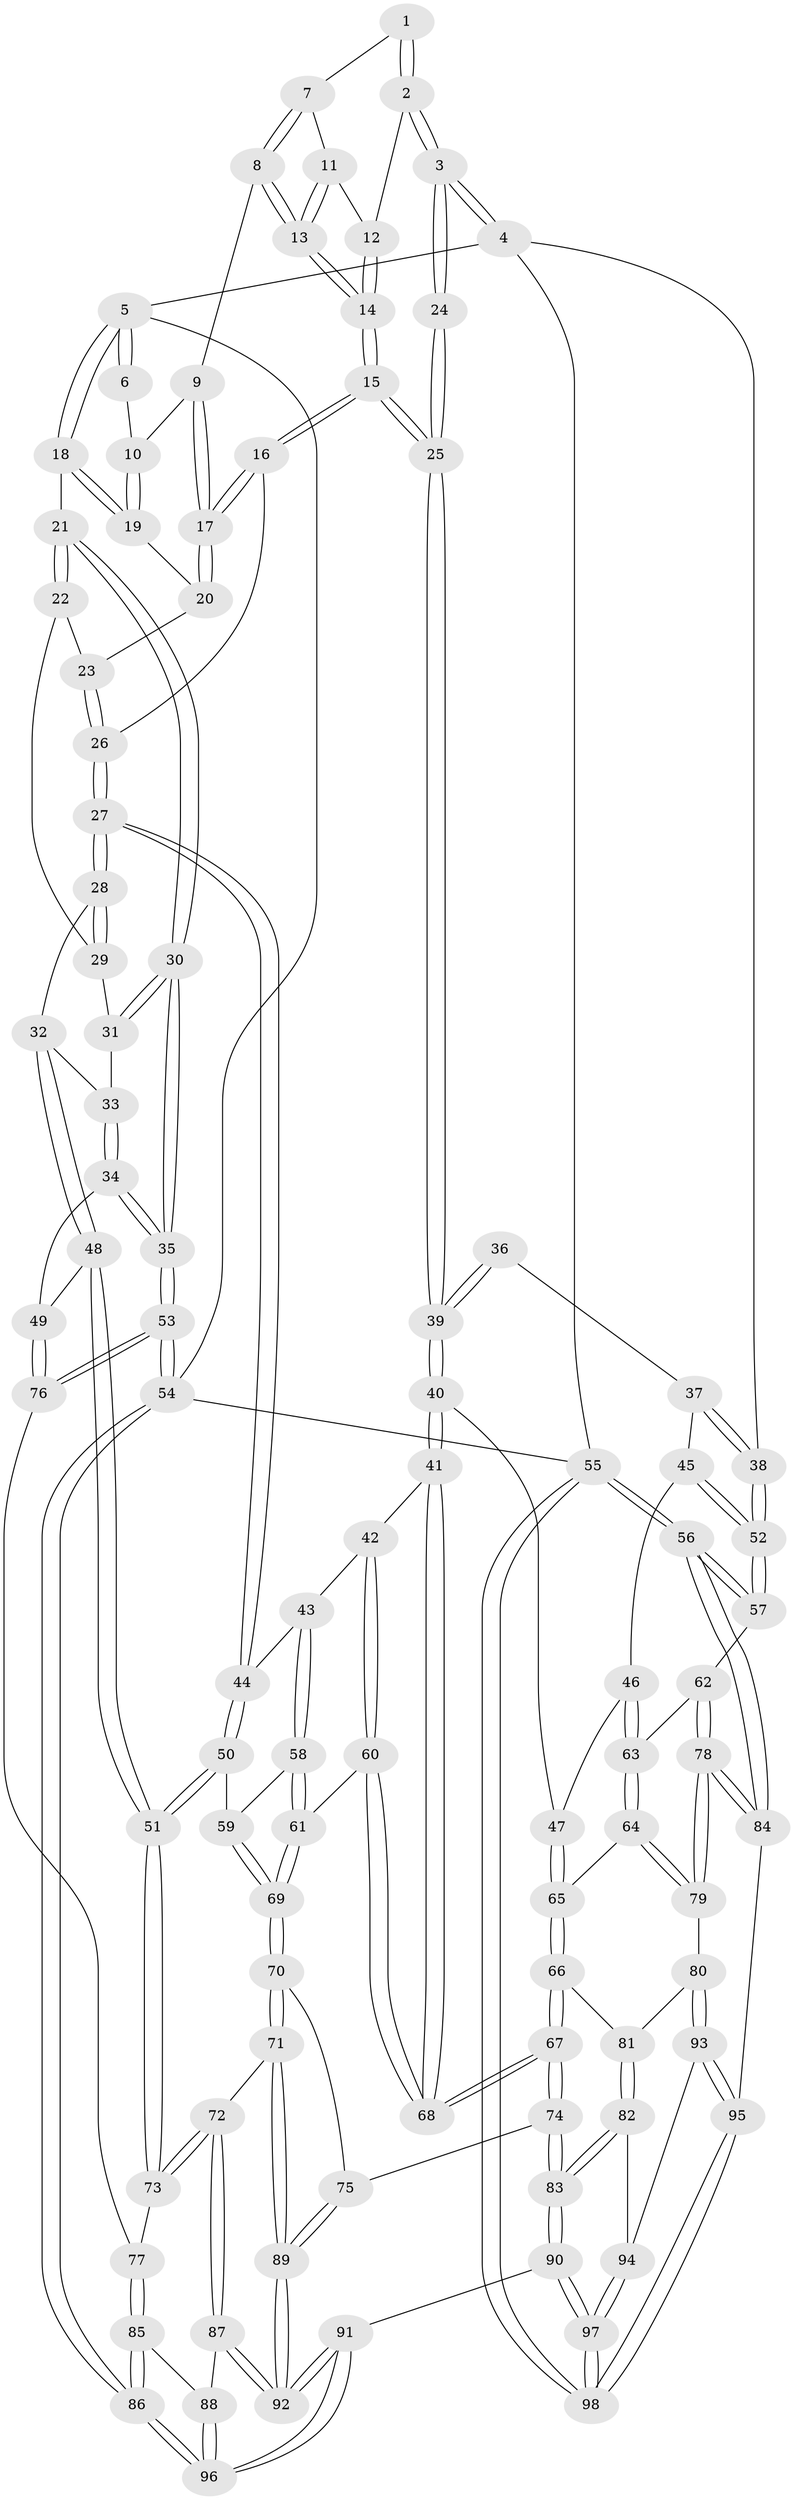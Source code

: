 // coarse degree distribution, {2: 0.075, 4: 0.425, 3: 0.475, 5: 0.025}
// Generated by graph-tools (version 1.1) at 2025/54/03/04/25 22:54:31]
// undirected, 98 vertices, 242 edges
graph export_dot {
  node [color=gray90,style=filled];
  1 [pos="+0.5812016499642935+0"];
  2 [pos="+1+0"];
  3 [pos="+1+0"];
  4 [pos="+1+0"];
  5 [pos="+0+0"];
  6 [pos="+0.3644784444676629+0"];
  7 [pos="+0.5844039569427615+0"];
  8 [pos="+0.5826858348674672+0.0002706839781600782"];
  9 [pos="+0.49182216999554185+0.06756408853994049"];
  10 [pos="+0.3549340665074368+0.010104432624331824"];
  11 [pos="+0.6969268363733309+0.02923632655949846"];
  12 [pos="+0.8053075799428396+0.0010957400697953858"];
  13 [pos="+0.6202726900565892+0.08238307307441986"];
  14 [pos="+0.6553987817945993+0.21554477321833937"];
  15 [pos="+0.6481826835687624+0.2777964385702127"];
  16 [pos="+0.5222414849961129+0.22077550263369314"];
  17 [pos="+0.5035465230007691+0.19656411909246582"];
  18 [pos="+0+0"];
  19 [pos="+0.33591366575951803+0.05860566711573291"];
  20 [pos="+0.3279619835778473+0.09590760418992988"];
  21 [pos="+0+0"];
  22 [pos="+0.25247028459417825+0.16749923751832574"];
  23 [pos="+0.27122966398144693+0.16029997385648448"];
  24 [pos="+0.8921858908042793+0.14099328657489693"];
  25 [pos="+0.6562943389197134+0.29272238256663885"];
  26 [pos="+0.377201561114655+0.27277101600406795"];
  27 [pos="+0.3446528768368187+0.38726018932144785"];
  28 [pos="+0.25308658849470833+0.3471482112627391"];
  29 [pos="+0.24165964864839118+0.19809484927384838"];
  30 [pos="+0+0.019406281536370498"];
  31 [pos="+0.13743821400939554+0.27896172619447923"];
  32 [pos="+0.20698443788850898+0.3637011577402429"];
  33 [pos="+0.13953640967560313+0.2909885802599748"];
  34 [pos="+0.0012133471772086052+0.47451779756344237"];
  35 [pos="+0+0.44441998666039634"];
  36 [pos="+0.9063053266509152+0.28377144269425697"];
  37 [pos="+0.9364918940315791+0.2926128372551064"];
  38 [pos="+1+0.034377245582109216"];
  39 [pos="+0.6642030901487499+0.3338913105022093"];
  40 [pos="+0.6620624646667688+0.3757154516301661"];
  41 [pos="+0.640461997538047+0.40303177131499207"];
  42 [pos="+0.48723964164363925+0.4404186800790626"];
  43 [pos="+0.4389781495064749+0.4423550644033927"];
  44 [pos="+0.3655702809551363+0.4235058157110225"];
  45 [pos="+0.9498865272138381+0.4017566441702061"];
  46 [pos="+0.8164333052019526+0.44678709726669036"];
  47 [pos="+0.7563222335639472+0.42434976097326116"];
  48 [pos="+0.09175449933246155+0.5033919179489587"];
  49 [pos="+0.08389571116959715+0.5035200080713562"];
  50 [pos="+0.2685799755932753+0.5326771139731515"];
  51 [pos="+0.2220696941619228+0.5593252118208564"];
  52 [pos="+1+0.4863515341505649"];
  53 [pos="+0+0.9558733229190292"];
  54 [pos="+0+1"];
  55 [pos="+1+1"];
  56 [pos="+1+0.9507206097996995"];
  57 [pos="+1+0.5585173685910778"];
  58 [pos="+0.4073800938784734+0.5616242337532301"];
  59 [pos="+0.3727994452818444+0.5851742760718879"];
  60 [pos="+0.4644516589419901+0.6028492940245526"];
  61 [pos="+0.4513142489583959+0.6104021287426314"];
  62 [pos="+1+0.5968867724909381"];
  63 [pos="+0.9374934919441434+0.617248068714682"];
  64 [pos="+0.910241491015486+0.6474568621822839"];
  65 [pos="+0.8099144078081867+0.6812417286330015"];
  66 [pos="+0.8025315639967534+0.6853819325682414"];
  67 [pos="+0.6441543434012948+0.6977064836911289"];
  68 [pos="+0.6306633083257381+0.6272051600286094"];
  69 [pos="+0.3948218454318892+0.7135057862164488"];
  70 [pos="+0.38962183724825256+0.7370282060296438"];
  71 [pos="+0.35409944628275813+0.7603332154942726"];
  72 [pos="+0.31167885932367234+0.7659357842623455"];
  73 [pos="+0.2700457132223423+0.7394452640710742"];
  74 [pos="+0.6293112029609135+0.7276138213627341"];
  75 [pos="+0.6186461772670598+0.732570484272692"];
  76 [pos="+0.0819063336379986+0.7405449369194439"];
  77 [pos="+0.18629171136638087+0.75694374239864"];
  78 [pos="+0.9619904649554606+0.8332448953335918"];
  79 [pos="+0.9449936827856853+0.8280752361838019"];
  80 [pos="+0.9119007251546188+0.8412742934894448"];
  81 [pos="+0.8268332943812101+0.7708893792050584"];
  82 [pos="+0.7567091958600587+0.8862315866854779"];
  83 [pos="+0.7202621076346389+0.88577127157154"];
  84 [pos="+1+0.8656627176378062"];
  85 [pos="+0.07521756632531852+1"];
  86 [pos="+0+1"];
  87 [pos="+0.2824869413275478+0.8879198272570468"];
  88 [pos="+0.282354575179987+0.8881046682345923"];
  89 [pos="+0.49696202535605083+0.95091797365769"];
  90 [pos="+0.5671874390222419+1"];
  91 [pos="+0.5491266925369419+1"];
  92 [pos="+0.5031082654742922+1"];
  93 [pos="+0.852885932002667+0.8981640300208201"];
  94 [pos="+0.8258757640600057+0.9049571311409962"];
  95 [pos="+0.9082639940690002+0.9592596567791947"];
  96 [pos="+0.36369604011514955+1"];
  97 [pos="+0.8344763812977127+1"];
  98 [pos="+1+1"];
  1 -- 2;
  1 -- 2;
  1 -- 7;
  2 -- 3;
  2 -- 3;
  2 -- 12;
  3 -- 4;
  3 -- 4;
  3 -- 24;
  3 -- 24;
  4 -- 5;
  4 -- 38;
  4 -- 55;
  5 -- 6;
  5 -- 6;
  5 -- 18;
  5 -- 18;
  5 -- 54;
  6 -- 10;
  7 -- 8;
  7 -- 8;
  7 -- 11;
  8 -- 9;
  8 -- 13;
  8 -- 13;
  9 -- 10;
  9 -- 17;
  9 -- 17;
  10 -- 19;
  10 -- 19;
  11 -- 12;
  11 -- 13;
  11 -- 13;
  12 -- 14;
  12 -- 14;
  13 -- 14;
  13 -- 14;
  14 -- 15;
  14 -- 15;
  15 -- 16;
  15 -- 16;
  15 -- 25;
  15 -- 25;
  16 -- 17;
  16 -- 17;
  16 -- 26;
  17 -- 20;
  17 -- 20;
  18 -- 19;
  18 -- 19;
  18 -- 21;
  19 -- 20;
  20 -- 23;
  21 -- 22;
  21 -- 22;
  21 -- 30;
  21 -- 30;
  22 -- 23;
  22 -- 29;
  23 -- 26;
  23 -- 26;
  24 -- 25;
  24 -- 25;
  25 -- 39;
  25 -- 39;
  26 -- 27;
  26 -- 27;
  27 -- 28;
  27 -- 28;
  27 -- 44;
  27 -- 44;
  28 -- 29;
  28 -- 29;
  28 -- 32;
  29 -- 31;
  30 -- 31;
  30 -- 31;
  30 -- 35;
  30 -- 35;
  31 -- 33;
  32 -- 33;
  32 -- 48;
  32 -- 48;
  33 -- 34;
  33 -- 34;
  34 -- 35;
  34 -- 35;
  34 -- 49;
  35 -- 53;
  35 -- 53;
  36 -- 37;
  36 -- 39;
  36 -- 39;
  37 -- 38;
  37 -- 38;
  37 -- 45;
  38 -- 52;
  38 -- 52;
  39 -- 40;
  39 -- 40;
  40 -- 41;
  40 -- 41;
  40 -- 47;
  41 -- 42;
  41 -- 68;
  41 -- 68;
  42 -- 43;
  42 -- 60;
  42 -- 60;
  43 -- 44;
  43 -- 58;
  43 -- 58;
  44 -- 50;
  44 -- 50;
  45 -- 46;
  45 -- 52;
  45 -- 52;
  46 -- 47;
  46 -- 63;
  46 -- 63;
  47 -- 65;
  47 -- 65;
  48 -- 49;
  48 -- 51;
  48 -- 51;
  49 -- 76;
  49 -- 76;
  50 -- 51;
  50 -- 51;
  50 -- 59;
  51 -- 73;
  51 -- 73;
  52 -- 57;
  52 -- 57;
  53 -- 54;
  53 -- 54;
  53 -- 76;
  53 -- 76;
  54 -- 86;
  54 -- 86;
  54 -- 55;
  55 -- 56;
  55 -- 56;
  55 -- 98;
  55 -- 98;
  56 -- 57;
  56 -- 57;
  56 -- 84;
  56 -- 84;
  57 -- 62;
  58 -- 59;
  58 -- 61;
  58 -- 61;
  59 -- 69;
  59 -- 69;
  60 -- 61;
  60 -- 68;
  60 -- 68;
  61 -- 69;
  61 -- 69;
  62 -- 63;
  62 -- 78;
  62 -- 78;
  63 -- 64;
  63 -- 64;
  64 -- 65;
  64 -- 79;
  64 -- 79;
  65 -- 66;
  65 -- 66;
  66 -- 67;
  66 -- 67;
  66 -- 81;
  67 -- 68;
  67 -- 68;
  67 -- 74;
  67 -- 74;
  69 -- 70;
  69 -- 70;
  70 -- 71;
  70 -- 71;
  70 -- 75;
  71 -- 72;
  71 -- 89;
  71 -- 89;
  72 -- 73;
  72 -- 73;
  72 -- 87;
  72 -- 87;
  73 -- 77;
  74 -- 75;
  74 -- 83;
  74 -- 83;
  75 -- 89;
  75 -- 89;
  76 -- 77;
  77 -- 85;
  77 -- 85;
  78 -- 79;
  78 -- 79;
  78 -- 84;
  78 -- 84;
  79 -- 80;
  80 -- 81;
  80 -- 93;
  80 -- 93;
  81 -- 82;
  81 -- 82;
  82 -- 83;
  82 -- 83;
  82 -- 94;
  83 -- 90;
  83 -- 90;
  84 -- 95;
  85 -- 86;
  85 -- 86;
  85 -- 88;
  86 -- 96;
  86 -- 96;
  87 -- 88;
  87 -- 92;
  87 -- 92;
  88 -- 96;
  88 -- 96;
  89 -- 92;
  89 -- 92;
  90 -- 91;
  90 -- 97;
  90 -- 97;
  91 -- 92;
  91 -- 92;
  91 -- 96;
  91 -- 96;
  93 -- 94;
  93 -- 95;
  93 -- 95;
  94 -- 97;
  94 -- 97;
  95 -- 98;
  95 -- 98;
  97 -- 98;
  97 -- 98;
}
